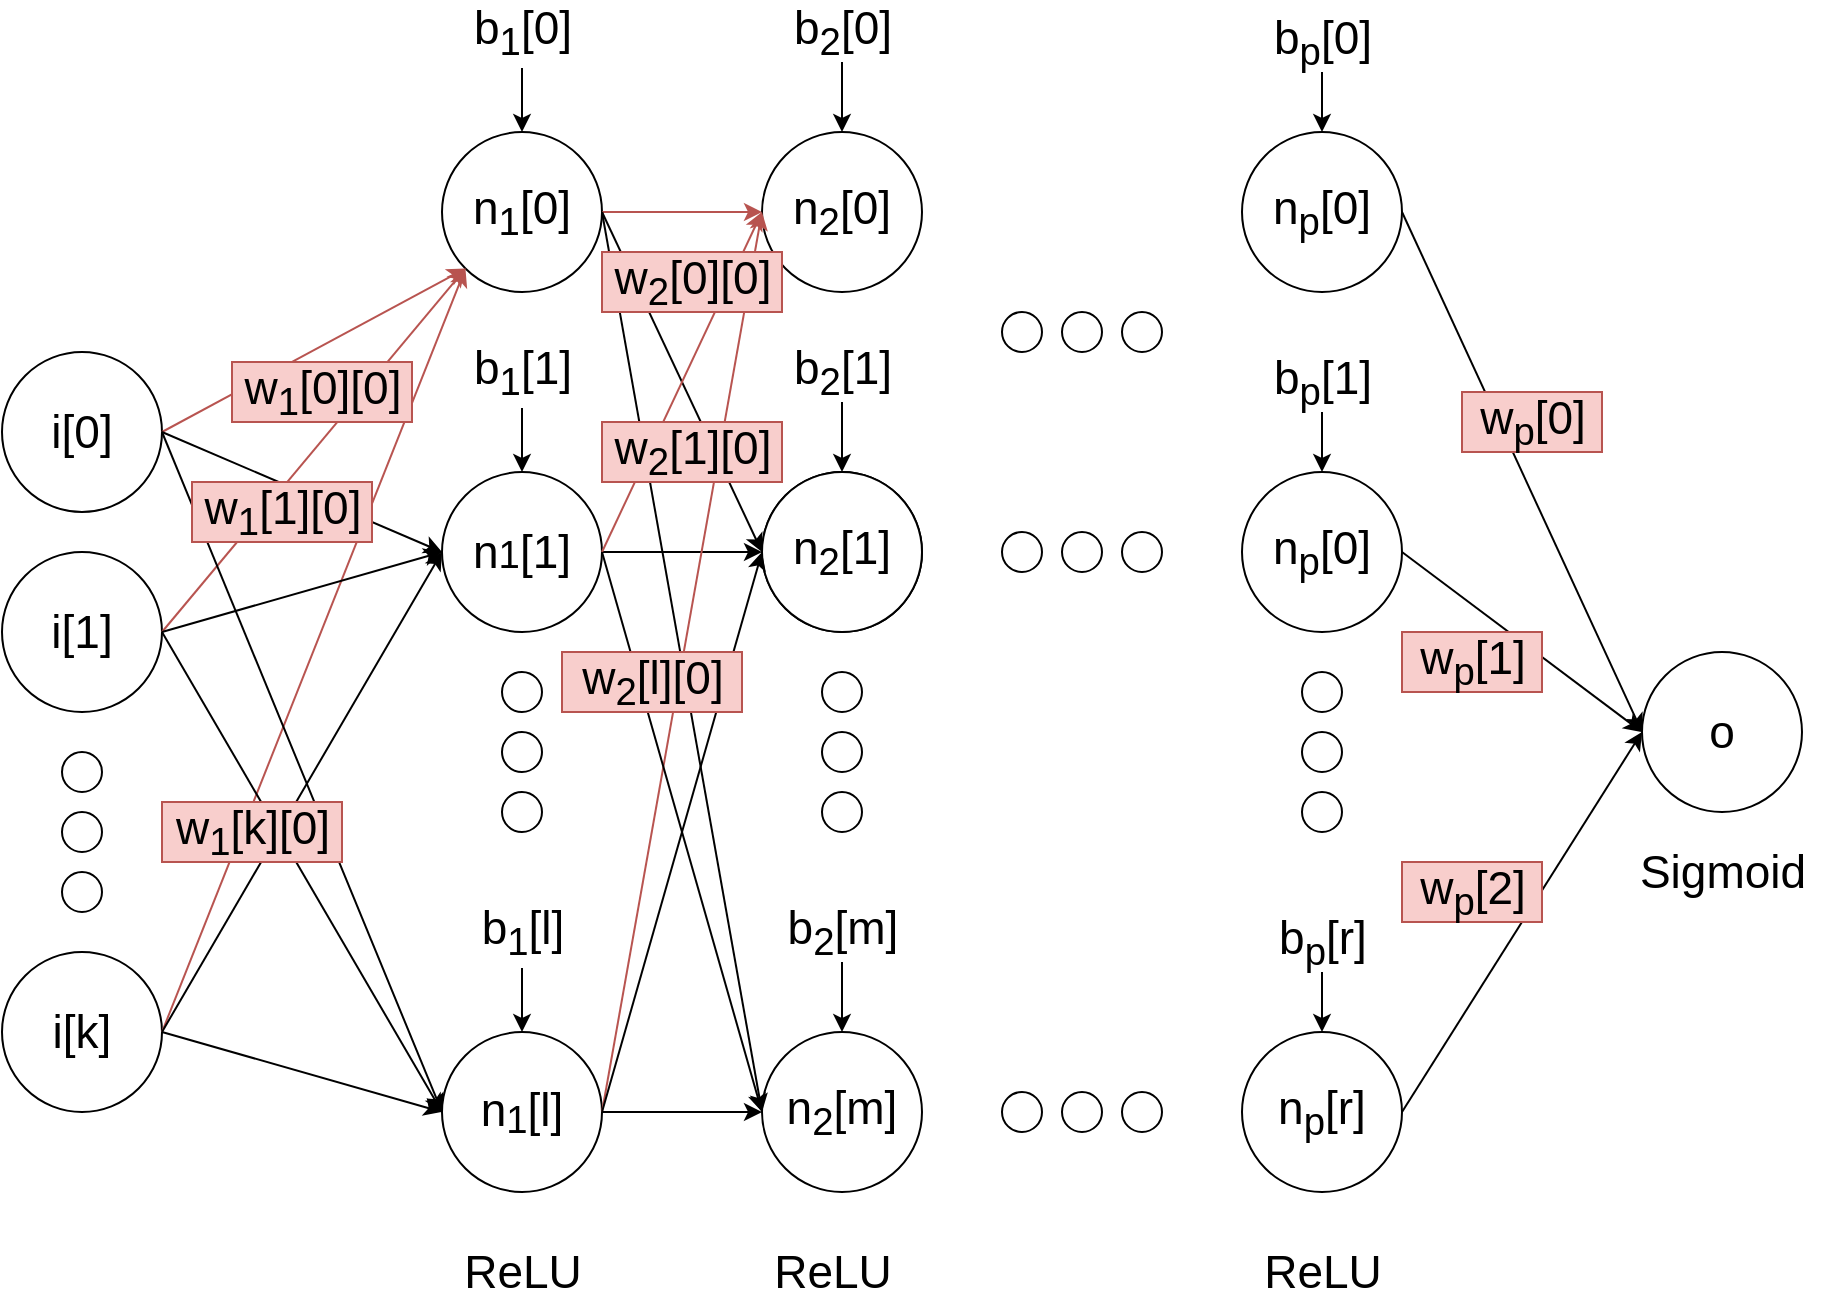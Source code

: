 <mxfile version="13.1.3" type="device"><diagram id="j_41pClYAqJWu6CcCASG" name="Page-1"><mxGraphModel dx="1422" dy="904" grid="1" gridSize="10" guides="1" tooltips="1" connect="1" arrows="1" fold="1" page="1" pageScale="1" pageWidth="827" pageHeight="1169" math="0" shadow="0"><root><mxCell id="0"/><mxCell id="1" parent="0"/><mxCell id="3JekZ18-yMExgkfAKv0S-2" value="&lt;span style=&quot;font-size: 23px&quot;&gt;i[0]&lt;/span&gt;" style="ellipse;whiteSpace=wrap;html=1;aspect=fixed;" vertex="1" parent="1"><mxGeometry x="80" y="280" width="80" height="80" as="geometry"/></mxCell><mxCell id="3JekZ18-yMExgkfAKv0S-3" value="&lt;span style=&quot;font-size: 23px&quot;&gt;i[1]&lt;/span&gt;" style="ellipse;whiteSpace=wrap;html=1;aspect=fixed;" vertex="1" parent="1"><mxGeometry x="80" y="380" width="80" height="80" as="geometry"/></mxCell><mxCell id="3JekZ18-yMExgkfAKv0S-4" value="&lt;span style=&quot;font-size: 23px&quot;&gt;i[k]&lt;/span&gt;" style="ellipse;whiteSpace=wrap;html=1;aspect=fixed;" vertex="1" parent="1"><mxGeometry x="80" y="580" width="80" height="80" as="geometry"/></mxCell><mxCell id="3JekZ18-yMExgkfAKv0S-5" value="&lt;font style=&quot;font-size: 23px&quot;&gt;n&lt;sub&gt;1&lt;/sub&gt;[0]&lt;/font&gt;" style="ellipse;whiteSpace=wrap;html=1;aspect=fixed;" vertex="1" parent="1"><mxGeometry x="300" y="170" width="80" height="80" as="geometry"/></mxCell><mxCell id="3JekZ18-yMExgkfAKv0S-83" value="" style="edgeStyle=orthogonalEdgeStyle;rounded=0;orthogonalLoop=1;jettySize=auto;html=1;" edge="1" parent="1" source="3JekZ18-yMExgkfAKv0S-6" target="3JekZ18-yMExgkfAKv0S-82"><mxGeometry relative="1" as="geometry"/></mxCell><mxCell id="3JekZ18-yMExgkfAKv0S-6" value="&lt;font style=&quot;font-size: 23px&quot;&gt;n&lt;/font&gt;&lt;font&gt;&lt;span style=&quot;font-size: 19.167px&quot;&gt;1&lt;/span&gt;&lt;span style=&quot;font-size: 23px&quot;&gt;[1]&lt;/span&gt;&lt;/font&gt;" style="ellipse;whiteSpace=wrap;html=1;aspect=fixed;" vertex="1" parent="1"><mxGeometry x="300" y="340" width="80" height="80" as="geometry"/></mxCell><mxCell id="3JekZ18-yMExgkfAKv0S-82" value="" style="ellipse;whiteSpace=wrap;html=1;aspect=fixed;" vertex="1" parent="1"><mxGeometry x="460" y="340" width="80" height="80" as="geometry"/></mxCell><mxCell id="3JekZ18-yMExgkfAKv0S-8" value="&lt;font style=&quot;font-size: 23px&quot;&gt;n&lt;/font&gt;&lt;font&gt;&lt;sub style=&quot;font-size: 19.167px&quot;&gt;1&lt;/sub&gt;&lt;font style=&quot;font-size: 23px&quot;&gt;[l]&lt;/font&gt;&lt;/font&gt;" style="ellipse;whiteSpace=wrap;html=1;aspect=fixed;" vertex="1" parent="1"><mxGeometry x="300" y="620" width="80" height="80" as="geometry"/></mxCell><mxCell id="3JekZ18-yMExgkfAKv0S-17" value="&lt;font style=&quot;font-size: 23px&quot;&gt;o&lt;/font&gt;" style="ellipse;whiteSpace=wrap;html=1;aspect=fixed;" vertex="1" parent="1"><mxGeometry x="900" y="430" width="80" height="80" as="geometry"/></mxCell><mxCell id="3JekZ18-yMExgkfAKv0S-18" value="" style="endArrow=classic;html=1;exitX=1;exitY=0.5;exitDx=0;exitDy=0;entryX=0;entryY=1;entryDx=0;entryDy=0;fillColor=#f8cecc;strokeColor=#b85450;" edge="1" parent="1" source="3JekZ18-yMExgkfAKv0S-2" target="3JekZ18-yMExgkfAKv0S-5"><mxGeometry width="50" height="50" relative="1" as="geometry"><mxPoint x="390" y="540" as="sourcePoint"/><mxPoint x="440" y="490" as="targetPoint"/></mxGeometry></mxCell><mxCell id="3JekZ18-yMExgkfAKv0S-23" value="" style="endArrow=classic;html=1;exitX=1;exitY=0.5;exitDx=0;exitDy=0;entryX=0;entryY=1;entryDx=0;entryDy=0;fillColor=#f8cecc;strokeColor=#b85450;" edge="1" parent="1" source="3JekZ18-yMExgkfAKv0S-3" target="3JekZ18-yMExgkfAKv0S-5"><mxGeometry width="50" height="50" relative="1" as="geometry"><mxPoint x="390" y="540" as="sourcePoint"/><mxPoint x="440" y="490" as="targetPoint"/></mxGeometry></mxCell><mxCell id="3JekZ18-yMExgkfAKv0S-24" value="" style="endArrow=classic;html=1;entryX=0;entryY=1;entryDx=0;entryDy=0;exitX=1;exitY=0.5;exitDx=0;exitDy=0;fillColor=#f8cecc;strokeColor=#b85450;" edge="1" parent="1" source="3JekZ18-yMExgkfAKv0S-4" target="3JekZ18-yMExgkfAKv0S-5"><mxGeometry width="50" height="50" relative="1" as="geometry"><mxPoint x="390" y="540" as="sourcePoint"/><mxPoint x="440" y="490" as="targetPoint"/></mxGeometry></mxCell><mxCell id="3JekZ18-yMExgkfAKv0S-27" value="" style="ellipse;whiteSpace=wrap;html=1;aspect=fixed;" vertex="1" parent="1"><mxGeometry x="110" y="480" width="20" height="20" as="geometry"/></mxCell><mxCell id="3JekZ18-yMExgkfAKv0S-28" value="" style="ellipse;whiteSpace=wrap;html=1;aspect=fixed;" vertex="1" parent="1"><mxGeometry x="110" y="510" width="20" height="20" as="geometry"/></mxCell><mxCell id="3JekZ18-yMExgkfAKv0S-29" value="" style="ellipse;whiteSpace=wrap;html=1;aspect=fixed;" vertex="1" parent="1"><mxGeometry x="110" y="540" width="20" height="20" as="geometry"/></mxCell><mxCell id="3JekZ18-yMExgkfAKv0S-31" value="" style="ellipse;whiteSpace=wrap;html=1;aspect=fixed;" vertex="1" parent="1"><mxGeometry x="330" y="440" width="20" height="20" as="geometry"/></mxCell><mxCell id="3JekZ18-yMExgkfAKv0S-32" value="" style="ellipse;whiteSpace=wrap;html=1;aspect=fixed;" vertex="1" parent="1"><mxGeometry x="330" y="470" width="20" height="20" as="geometry"/></mxCell><mxCell id="3JekZ18-yMExgkfAKv0S-33" value="" style="ellipse;whiteSpace=wrap;html=1;aspect=fixed;" vertex="1" parent="1"><mxGeometry x="330" y="500" width="20" height="20" as="geometry"/></mxCell><mxCell id="3JekZ18-yMExgkfAKv0S-40" value="" style="endArrow=classic;html=1;entryX=0;entryY=0.5;entryDx=0;entryDy=0;exitX=1;exitY=0.5;exitDx=0;exitDy=0;" edge="1" parent="1" source="3JekZ18-yMExgkfAKv0S-2" target="3JekZ18-yMExgkfAKv0S-6"><mxGeometry width="50" height="50" relative="1" as="geometry"><mxPoint x="390" y="540" as="sourcePoint"/><mxPoint x="440" y="490" as="targetPoint"/></mxGeometry></mxCell><mxCell id="3JekZ18-yMExgkfAKv0S-41" value="" style="endArrow=classic;html=1;exitX=1;exitY=0.5;exitDx=0;exitDy=0;entryX=0;entryY=0.5;entryDx=0;entryDy=0;" edge="1" parent="1" source="3JekZ18-yMExgkfAKv0S-3" target="3JekZ18-yMExgkfAKv0S-6"><mxGeometry width="50" height="50" relative="1" as="geometry"><mxPoint x="390" y="540" as="sourcePoint"/><mxPoint x="440" y="490" as="targetPoint"/></mxGeometry></mxCell><mxCell id="3JekZ18-yMExgkfAKv0S-43" value="" style="endArrow=classic;html=1;exitX=1;exitY=0.5;exitDx=0;exitDy=0;entryX=0;entryY=0.5;entryDx=0;entryDy=0;" edge="1" parent="1" source="3JekZ18-yMExgkfAKv0S-3" target="3JekZ18-yMExgkfAKv0S-8"><mxGeometry width="50" height="50" relative="1" as="geometry"><mxPoint x="390" y="540" as="sourcePoint"/><mxPoint x="440" y="490" as="targetPoint"/></mxGeometry></mxCell><mxCell id="3JekZ18-yMExgkfAKv0S-44" value="" style="endArrow=classic;html=1;exitX=1;exitY=0.5;exitDx=0;exitDy=0;entryX=0;entryY=0.5;entryDx=0;entryDy=0;" edge="1" parent="1" source="3JekZ18-yMExgkfAKv0S-2" target="3JekZ18-yMExgkfAKv0S-8"><mxGeometry width="50" height="50" relative="1" as="geometry"><mxPoint x="390" y="540" as="sourcePoint"/><mxPoint x="440" y="490" as="targetPoint"/></mxGeometry></mxCell><mxCell id="3JekZ18-yMExgkfAKv0S-45" value="" style="endArrow=classic;html=1;exitX=1;exitY=0.5;exitDx=0;exitDy=0;entryX=0;entryY=0.5;entryDx=0;entryDy=0;" edge="1" parent="1" source="3JekZ18-yMExgkfAKv0S-4" target="3JekZ18-yMExgkfAKv0S-8"><mxGeometry width="50" height="50" relative="1" as="geometry"><mxPoint x="390" y="540" as="sourcePoint"/><mxPoint x="440" y="490" as="targetPoint"/></mxGeometry></mxCell><mxCell id="3JekZ18-yMExgkfAKv0S-49" value="&lt;font style=&quot;font-size: 23px&quot;&gt;n&lt;sub&gt;2&lt;/sub&gt;[0]&lt;/font&gt;" style="ellipse;whiteSpace=wrap;html=1;aspect=fixed;" vertex="1" parent="1"><mxGeometry x="460" y="170" width="80" height="80" as="geometry"/></mxCell><mxCell id="3JekZ18-yMExgkfAKv0S-50" value="&lt;span style=&quot;font-size: 23px&quot;&gt;n&lt;sub&gt;2&lt;/sub&gt;[1]&lt;/span&gt;" style="ellipse;whiteSpace=wrap;html=1;aspect=fixed;" vertex="1" parent="1"><mxGeometry x="460" y="340" width="80" height="80" as="geometry"/></mxCell><mxCell id="3JekZ18-yMExgkfAKv0S-51" value="&lt;span style=&quot;font-size: 23px&quot;&gt;n&lt;sub&gt;2&lt;/sub&gt;&lt;/span&gt;&lt;span style=&quot;font-size: 23px&quot;&gt;[m]&lt;/span&gt;" style="ellipse;whiteSpace=wrap;html=1;aspect=fixed;" vertex="1" parent="1"><mxGeometry x="460" y="620" width="80" height="80" as="geometry"/></mxCell><mxCell id="3JekZ18-yMExgkfAKv0S-52" value="" style="ellipse;whiteSpace=wrap;html=1;aspect=fixed;" vertex="1" parent="1"><mxGeometry x="490" y="440" width="20" height="20" as="geometry"/></mxCell><mxCell id="3JekZ18-yMExgkfAKv0S-53" value="" style="ellipse;whiteSpace=wrap;html=1;aspect=fixed;" vertex="1" parent="1"><mxGeometry x="490" y="470" width="20" height="20" as="geometry"/></mxCell><mxCell id="3JekZ18-yMExgkfAKv0S-54" value="" style="ellipse;whiteSpace=wrap;html=1;aspect=fixed;" vertex="1" parent="1"><mxGeometry x="490" y="500" width="20" height="20" as="geometry"/></mxCell><mxCell id="3JekZ18-yMExgkfAKv0S-55" value="&lt;span style=&quot;font-size: 23px&quot;&gt;n&lt;sub&gt;p&lt;/sub&gt;[0]&lt;/span&gt;" style="ellipse;whiteSpace=wrap;html=1;aspect=fixed;" vertex="1" parent="1"><mxGeometry x="700" y="170" width="80" height="80" as="geometry"/></mxCell><mxCell id="3JekZ18-yMExgkfAKv0S-56" value="&lt;span style=&quot;font-size: 23px&quot;&gt;n&lt;sub&gt;p&lt;/sub&gt;[0]&lt;/span&gt;" style="ellipse;whiteSpace=wrap;html=1;aspect=fixed;" vertex="1" parent="1"><mxGeometry x="700" y="340" width="80" height="80" as="geometry"/></mxCell><mxCell id="3JekZ18-yMExgkfAKv0S-57" value="&lt;span style=&quot;font-size: 23px&quot;&gt;n&lt;sub&gt;p&lt;/sub&gt;[r]&lt;/span&gt;" style="ellipse;whiteSpace=wrap;html=1;aspect=fixed;" vertex="1" parent="1"><mxGeometry x="700" y="620" width="80" height="80" as="geometry"/></mxCell><mxCell id="3JekZ18-yMExgkfAKv0S-58" value="" style="ellipse;whiteSpace=wrap;html=1;aspect=fixed;" vertex="1" parent="1"><mxGeometry x="730" y="440" width="20" height="20" as="geometry"/></mxCell><mxCell id="3JekZ18-yMExgkfAKv0S-59" value="" style="ellipse;whiteSpace=wrap;html=1;aspect=fixed;" vertex="1" parent="1"><mxGeometry x="730" y="470" width="20" height="20" as="geometry"/></mxCell><mxCell id="3JekZ18-yMExgkfAKv0S-60" value="" style="ellipse;whiteSpace=wrap;html=1;aspect=fixed;" vertex="1" parent="1"><mxGeometry x="730" y="500" width="20" height="20" as="geometry"/></mxCell><mxCell id="3JekZ18-yMExgkfAKv0S-64" value="" style="ellipse;whiteSpace=wrap;html=1;aspect=fixed;" vertex="1" parent="1"><mxGeometry x="610" y="370" width="20" height="20" as="geometry"/></mxCell><mxCell id="3JekZ18-yMExgkfAKv0S-65" value="" style="ellipse;whiteSpace=wrap;html=1;aspect=fixed;" vertex="1" parent="1"><mxGeometry x="580" y="370" width="20" height="20" as="geometry"/></mxCell><mxCell id="3JekZ18-yMExgkfAKv0S-66" value="" style="ellipse;whiteSpace=wrap;html=1;aspect=fixed;" vertex="1" parent="1"><mxGeometry x="640" y="370" width="20" height="20" as="geometry"/></mxCell><mxCell id="3JekZ18-yMExgkfAKv0S-67" value="" style="ellipse;whiteSpace=wrap;html=1;aspect=fixed;" vertex="1" parent="1"><mxGeometry x="610" y="260" width="20" height="20" as="geometry"/></mxCell><mxCell id="3JekZ18-yMExgkfAKv0S-68" value="" style="ellipse;whiteSpace=wrap;html=1;aspect=fixed;" vertex="1" parent="1"><mxGeometry x="580" y="260" width="20" height="20" as="geometry"/></mxCell><mxCell id="3JekZ18-yMExgkfAKv0S-69" value="" style="ellipse;whiteSpace=wrap;html=1;aspect=fixed;" vertex="1" parent="1"><mxGeometry x="640" y="260" width="20" height="20" as="geometry"/></mxCell><mxCell id="3JekZ18-yMExgkfAKv0S-70" value="" style="ellipse;whiteSpace=wrap;html=1;aspect=fixed;" vertex="1" parent="1"><mxGeometry x="610" y="650" width="20" height="20" as="geometry"/></mxCell><mxCell id="3JekZ18-yMExgkfAKv0S-71" value="" style="ellipse;whiteSpace=wrap;html=1;aspect=fixed;" vertex="1" parent="1"><mxGeometry x="580" y="650" width="20" height="20" as="geometry"/></mxCell><mxCell id="3JekZ18-yMExgkfAKv0S-72" value="" style="ellipse;whiteSpace=wrap;html=1;aspect=fixed;" vertex="1" parent="1"><mxGeometry x="640" y="650" width="20" height="20" as="geometry"/></mxCell><mxCell id="3JekZ18-yMExgkfAKv0S-73" value="" style="endArrow=classic;html=1;exitX=1;exitY=0.5;exitDx=0;exitDy=0;entryX=0;entryY=0.5;entryDx=0;entryDy=0;fillColor=#f8cecc;strokeColor=#b85450;" edge="1" parent="1" source="3JekZ18-yMExgkfAKv0S-5" target="3JekZ18-yMExgkfAKv0S-49"><mxGeometry width="50" height="50" relative="1" as="geometry"><mxPoint x="450" y="410" as="sourcePoint"/><mxPoint x="500" y="360" as="targetPoint"/></mxGeometry></mxCell><mxCell id="3JekZ18-yMExgkfAKv0S-74" value="" style="endArrow=classic;html=1;exitX=1;exitY=0.5;exitDx=0;exitDy=0;entryX=0;entryY=0.5;entryDx=0;entryDy=0;" edge="1" parent="1" source="3JekZ18-yMExgkfAKv0S-5" target="3JekZ18-yMExgkfAKv0S-50"><mxGeometry width="50" height="50" relative="1" as="geometry"><mxPoint x="450" y="410" as="sourcePoint"/><mxPoint x="500" y="360" as="targetPoint"/></mxGeometry></mxCell><mxCell id="3JekZ18-yMExgkfAKv0S-75" value="" style="endArrow=classic;html=1;exitX=1;exitY=0.5;exitDx=0;exitDy=0;entryX=0;entryY=0.5;entryDx=0;entryDy=0;fillColor=#f8cecc;strokeColor=#b85450;" edge="1" parent="1" source="3JekZ18-yMExgkfAKv0S-6" target="3JekZ18-yMExgkfAKv0S-49"><mxGeometry width="50" height="50" relative="1" as="geometry"><mxPoint x="390" y="280" as="sourcePoint"/><mxPoint x="470" y="390" as="targetPoint"/></mxGeometry></mxCell><mxCell id="3JekZ18-yMExgkfAKv0S-76" value="" style="endArrow=classic;html=1;exitX=1;exitY=0.5;exitDx=0;exitDy=0;entryX=0;entryY=0.5;entryDx=0;entryDy=0;" edge="1" parent="1" source="3JekZ18-yMExgkfAKv0S-5" target="3JekZ18-yMExgkfAKv0S-51"><mxGeometry width="50" height="50" relative="1" as="geometry"><mxPoint x="450" y="410" as="sourcePoint"/><mxPoint x="500" y="360" as="targetPoint"/></mxGeometry></mxCell><mxCell id="3JekZ18-yMExgkfAKv0S-77" value="" style="endArrow=classic;html=1;exitX=1;exitY=0.5;exitDx=0;exitDy=0;entryX=0;entryY=0.5;entryDx=0;entryDy=0;fillColor=#f8cecc;strokeColor=#b85450;" edge="1" parent="1" source="3JekZ18-yMExgkfAKv0S-8" target="3JekZ18-yMExgkfAKv0S-49"><mxGeometry width="50" height="50" relative="1" as="geometry"><mxPoint x="450" y="410" as="sourcePoint"/><mxPoint x="500" y="360" as="targetPoint"/></mxGeometry></mxCell><mxCell id="3JekZ18-yMExgkfAKv0S-78" value="" style="endArrow=classic;html=1;exitX=1;exitY=0.5;exitDx=0;exitDy=0;entryX=0;entryY=0.5;entryDx=0;entryDy=0;" edge="1" parent="1" source="3JekZ18-yMExgkfAKv0S-6" target="3JekZ18-yMExgkfAKv0S-51"><mxGeometry width="50" height="50" relative="1" as="geometry"><mxPoint x="450" y="410" as="sourcePoint"/><mxPoint x="500" y="360" as="targetPoint"/></mxGeometry></mxCell><mxCell id="3JekZ18-yMExgkfAKv0S-79" value="" style="endArrow=classic;html=1;exitX=1;exitY=0.5;exitDx=0;exitDy=0;entryX=0;entryY=0.5;entryDx=0;entryDy=0;" edge="1" parent="1" source="3JekZ18-yMExgkfAKv0S-8" target="3JekZ18-yMExgkfAKv0S-51"><mxGeometry width="50" height="50" relative="1" as="geometry"><mxPoint x="450" y="410" as="sourcePoint"/><mxPoint x="500" y="360" as="targetPoint"/></mxGeometry></mxCell><mxCell id="3JekZ18-yMExgkfAKv0S-80" value="" style="endArrow=classic;html=1;entryX=0;entryY=0.5;entryDx=0;entryDy=0;exitX=1;exitY=0.5;exitDx=0;exitDy=0;" edge="1" parent="1" source="3JekZ18-yMExgkfAKv0S-4" target="3JekZ18-yMExgkfAKv0S-6"><mxGeometry width="50" height="50" relative="1" as="geometry"><mxPoint x="450" y="410" as="sourcePoint"/><mxPoint x="500" y="360" as="targetPoint"/></mxGeometry></mxCell><mxCell id="3JekZ18-yMExgkfAKv0S-81" value="" style="endArrow=classic;html=1;exitX=1;exitY=0.5;exitDx=0;exitDy=0;entryX=0;entryY=0.5;entryDx=0;entryDy=0;" edge="1" parent="1" source="3JekZ18-yMExgkfAKv0S-8" target="3JekZ18-yMExgkfAKv0S-50"><mxGeometry width="50" height="50" relative="1" as="geometry"><mxPoint x="450" y="410" as="sourcePoint"/><mxPoint x="500" y="360" as="targetPoint"/></mxGeometry></mxCell><mxCell id="3JekZ18-yMExgkfAKv0S-84" value="" style="endArrow=classic;html=1;entryX=0;entryY=0.5;entryDx=0;entryDy=0;exitX=1;exitY=0.5;exitDx=0;exitDy=0;" edge="1" parent="1" source="3JekZ18-yMExgkfAKv0S-55" target="3JekZ18-yMExgkfAKv0S-17"><mxGeometry width="50" height="50" relative="1" as="geometry"><mxPoint x="450" y="410" as="sourcePoint"/><mxPoint x="500" y="360" as="targetPoint"/></mxGeometry></mxCell><mxCell id="3JekZ18-yMExgkfAKv0S-85" value="" style="endArrow=classic;html=1;entryX=0;entryY=0.5;entryDx=0;entryDy=0;exitX=1;exitY=0.5;exitDx=0;exitDy=0;" edge="1" parent="1" source="3JekZ18-yMExgkfAKv0S-56" target="3JekZ18-yMExgkfAKv0S-17"><mxGeometry width="50" height="50" relative="1" as="geometry"><mxPoint x="450" y="410" as="sourcePoint"/><mxPoint x="500" y="360" as="targetPoint"/></mxGeometry></mxCell><mxCell id="3JekZ18-yMExgkfAKv0S-86" value="" style="endArrow=classic;html=1;entryX=0;entryY=0.5;entryDx=0;entryDy=0;exitX=1;exitY=0.5;exitDx=0;exitDy=0;" edge="1" parent="1" source="3JekZ18-yMExgkfAKv0S-57" target="3JekZ18-yMExgkfAKv0S-17"><mxGeometry width="50" height="50" relative="1" as="geometry"><mxPoint x="450" y="410" as="sourcePoint"/><mxPoint x="500" y="360" as="targetPoint"/></mxGeometry></mxCell><mxCell id="3JekZ18-yMExgkfAKv0S-90" value="&lt;font style=&quot;font-size: 23px&quot;&gt;w&lt;sub&gt;1&lt;/sub&gt;[0][0]&lt;/font&gt;" style="text;html=1;align=center;verticalAlign=middle;resizable=0;points=[];autosize=1;fillColor=#f8cecc;strokeColor=#b85450;" vertex="1" parent="1"><mxGeometry x="195" y="285" width="90" height="30" as="geometry"/></mxCell><mxCell id="3JekZ18-yMExgkfAKv0S-95" value="&lt;font style=&quot;font-size: 23px&quot;&gt;w&lt;sub&gt;1&lt;/sub&gt;[1][0]&lt;/font&gt;" style="text;html=1;align=center;verticalAlign=middle;resizable=0;points=[];autosize=1;fillColor=#f8cecc;strokeColor=#b85450;" vertex="1" parent="1"><mxGeometry x="175" y="345" width="90" height="30" as="geometry"/></mxCell><mxCell id="3JekZ18-yMExgkfAKv0S-96" value="&lt;font style=&quot;font-size: 23px&quot;&gt;w&lt;sub&gt;1&lt;/sub&gt;[k][0]&lt;/font&gt;" style="text;html=1;align=center;verticalAlign=middle;resizable=0;points=[];autosize=1;fillColor=#f8cecc;strokeColor=#b85450;" vertex="1" parent="1"><mxGeometry x="160" y="505" width="90" height="30" as="geometry"/></mxCell><mxCell id="3JekZ18-yMExgkfAKv0S-97" value="&lt;font style=&quot;font-size: 23px&quot;&gt;w&lt;sub&gt;2&lt;/sub&gt;[0][0]&lt;/font&gt;" style="text;html=1;align=center;verticalAlign=middle;resizable=0;points=[];autosize=1;fillColor=#f8cecc;strokeColor=#b85450;" vertex="1" parent="1"><mxGeometry x="380" y="230" width="90" height="30" as="geometry"/></mxCell><mxCell id="3JekZ18-yMExgkfAKv0S-98" value="&lt;font style=&quot;font-size: 23px&quot;&gt;w&lt;sub&gt;2&lt;/sub&gt;[1][0]&lt;/font&gt;" style="text;html=1;align=center;verticalAlign=middle;resizable=0;points=[];autosize=1;fillColor=#f8cecc;strokeColor=#b85450;" vertex="1" parent="1"><mxGeometry x="380" y="315" width="90" height="30" as="geometry"/></mxCell><mxCell id="3JekZ18-yMExgkfAKv0S-99" value="&lt;font style=&quot;font-size: 23px&quot;&gt;w&lt;sub&gt;2&lt;/sub&gt;[l][0]&lt;/font&gt;" style="text;html=1;align=center;verticalAlign=middle;resizable=0;points=[];autosize=1;fillColor=#f8cecc;strokeColor=#b85450;" vertex="1" parent="1"><mxGeometry x="360" y="430" width="90" height="30" as="geometry"/></mxCell><mxCell id="3JekZ18-yMExgkfAKv0S-100" value="&lt;font style=&quot;font-size: 23px&quot;&gt;w&lt;sub&gt;p&lt;/sub&gt;[0]&lt;/font&gt;" style="text;html=1;align=center;verticalAlign=middle;resizable=0;points=[];autosize=1;fillColor=#f8cecc;strokeColor=#b85450;" vertex="1" parent="1"><mxGeometry x="810" y="300" width="70" height="30" as="geometry"/></mxCell><mxCell id="3JekZ18-yMExgkfAKv0S-101" value="&lt;font style=&quot;font-size: 23px&quot;&gt;w&lt;sub&gt;p&lt;/sub&gt;[1]&lt;/font&gt;" style="text;html=1;align=center;verticalAlign=middle;resizable=0;points=[];autosize=1;fillColor=#f8cecc;strokeColor=#b85450;" vertex="1" parent="1"><mxGeometry x="780" y="420" width="70" height="30" as="geometry"/></mxCell><mxCell id="3JekZ18-yMExgkfAKv0S-102" value="&lt;font style=&quot;font-size: 23px&quot;&gt;w&lt;sub&gt;p&lt;/sub&gt;[2]&lt;/font&gt;" style="text;html=1;align=center;verticalAlign=middle;resizable=0;points=[];autosize=1;fillColor=#f8cecc;strokeColor=#b85450;" vertex="1" parent="1"><mxGeometry x="780" y="535" width="70" height="30" as="geometry"/></mxCell><mxCell id="3JekZ18-yMExgkfAKv0S-103" value="" style="endArrow=classic;html=1;entryX=0.5;entryY=0;entryDx=0;entryDy=0;" edge="1" parent="1" target="3JekZ18-yMExgkfAKv0S-5"><mxGeometry width="50" height="50" relative="1" as="geometry"><mxPoint x="340" y="138" as="sourcePoint"/><mxPoint x="500" y="360" as="targetPoint"/></mxGeometry></mxCell><mxCell id="3JekZ18-yMExgkfAKv0S-104" value="&lt;font style=&quot;font-size: 23px&quot;&gt;b&lt;sub&gt;1&lt;/sub&gt;[0]&lt;/font&gt;" style="text;html=1;align=center;verticalAlign=middle;resizable=0;points=[];autosize=1;" vertex="1" parent="1"><mxGeometry x="310" y="105" width="60" height="30" as="geometry"/></mxCell><mxCell id="3JekZ18-yMExgkfAKv0S-107" value="" style="endArrow=classic;html=1;entryX=0.5;entryY=0;entryDx=0;entryDy=0;exitX=0.5;exitY=1;exitDx=0;exitDy=0;exitPerimeter=0;" edge="1" parent="1" source="3JekZ18-yMExgkfAKv0S-108"><mxGeometry width="50" height="50" relative="1" as="geometry"><mxPoint x="500" y="150" as="sourcePoint"/><mxPoint x="500" y="170" as="targetPoint"/></mxGeometry></mxCell><mxCell id="3JekZ18-yMExgkfAKv0S-108" value="&lt;font style=&quot;font-size: 23px&quot;&gt;b&lt;sub&gt;2&lt;/sub&gt;[0]&lt;/font&gt;" style="text;html=1;align=center;verticalAlign=middle;resizable=0;points=[];autosize=1;" vertex="1" parent="1"><mxGeometry x="470" y="105" width="60" height="30" as="geometry"/></mxCell><mxCell id="3JekZ18-yMExgkfAKv0S-109" value="" style="endArrow=classic;html=1;entryX=0.5;entryY=0;entryDx=0;entryDy=0;" edge="1" parent="1" target="3JekZ18-yMExgkfAKv0S-55"><mxGeometry width="50" height="50" relative="1" as="geometry"><mxPoint x="740" y="140" as="sourcePoint"/><mxPoint x="740" y="180" as="targetPoint"/></mxGeometry></mxCell><mxCell id="3JekZ18-yMExgkfAKv0S-110" value="&lt;font style=&quot;font-size: 23px&quot;&gt;b&lt;sub&gt;p&lt;/sub&gt;[0]&lt;/font&gt;" style="text;html=1;align=center;verticalAlign=middle;resizable=0;points=[];autosize=1;" vertex="1" parent="1"><mxGeometry x="710" y="110" width="60" height="30" as="geometry"/></mxCell><mxCell id="3JekZ18-yMExgkfAKv0S-113" value="" style="endArrow=classic;html=1;entryX=0.5;entryY=0;entryDx=0;entryDy=0;" edge="1" parent="1"><mxGeometry width="50" height="50" relative="1" as="geometry"><mxPoint x="340" y="308" as="sourcePoint"/><mxPoint x="340" y="340" as="targetPoint"/></mxGeometry></mxCell><mxCell id="3JekZ18-yMExgkfAKv0S-114" value="&lt;font style=&quot;font-size: 23px&quot;&gt;b&lt;sub&gt;1&lt;/sub&gt;[1]&lt;/font&gt;" style="text;html=1;align=center;verticalAlign=middle;resizable=0;points=[];autosize=1;" vertex="1" parent="1"><mxGeometry x="310" y="275" width="60" height="30" as="geometry"/></mxCell><mxCell id="3JekZ18-yMExgkfAKv0S-115" value="" style="endArrow=classic;html=1;entryX=0.5;entryY=0;entryDx=0;entryDy=0;" edge="1" parent="1"><mxGeometry width="50" height="50" relative="1" as="geometry"><mxPoint x="340" y="588" as="sourcePoint"/><mxPoint x="340" y="620" as="targetPoint"/></mxGeometry></mxCell><mxCell id="3JekZ18-yMExgkfAKv0S-116" value="&lt;font style=&quot;font-size: 23px&quot;&gt;b&lt;sub&gt;1&lt;/sub&gt;[l]&lt;/font&gt;" style="text;html=1;align=center;verticalAlign=middle;resizable=0;points=[];autosize=1;" vertex="1" parent="1"><mxGeometry x="310" y="555" width="60" height="30" as="geometry"/></mxCell><mxCell id="3JekZ18-yMExgkfAKv0S-117" value="" style="endArrow=classic;html=1;entryX=0.5;entryY=0;entryDx=0;entryDy=0;exitX=0.5;exitY=1;exitDx=0;exitDy=0;exitPerimeter=0;" edge="1" parent="1" source="3JekZ18-yMExgkfAKv0S-118"><mxGeometry width="50" height="50" relative="1" as="geometry"><mxPoint x="500" y="320" as="sourcePoint"/><mxPoint x="500" y="340" as="targetPoint"/></mxGeometry></mxCell><mxCell id="3JekZ18-yMExgkfAKv0S-118" value="&lt;font style=&quot;font-size: 23px&quot;&gt;b&lt;sub&gt;2&lt;/sub&gt;[1]&lt;/font&gt;" style="text;html=1;align=center;verticalAlign=middle;resizable=0;points=[];autosize=1;" vertex="1" parent="1"><mxGeometry x="470" y="275" width="60" height="30" as="geometry"/></mxCell><mxCell id="3JekZ18-yMExgkfAKv0S-120" value="" style="endArrow=classic;html=1;entryX=0.5;entryY=0;entryDx=0;entryDy=0;exitX=0.5;exitY=1;exitDx=0;exitDy=0;exitPerimeter=0;" edge="1" parent="1" source="3JekZ18-yMExgkfAKv0S-121"><mxGeometry width="50" height="50" relative="1" as="geometry"><mxPoint x="500" y="600" as="sourcePoint"/><mxPoint x="500" y="620" as="targetPoint"/></mxGeometry></mxCell><mxCell id="3JekZ18-yMExgkfAKv0S-121" value="&lt;font style=&quot;font-size: 23px&quot;&gt;b&lt;sub&gt;2&lt;/sub&gt;[m]&lt;/font&gt;" style="text;html=1;align=center;verticalAlign=middle;resizable=0;points=[];autosize=1;" vertex="1" parent="1"><mxGeometry x="465" y="555" width="70" height="30" as="geometry"/></mxCell><mxCell id="3JekZ18-yMExgkfAKv0S-124" value="" style="endArrow=classic;html=1;entryX=0.5;entryY=0;entryDx=0;entryDy=0;" edge="1" parent="1"><mxGeometry width="50" height="50" relative="1" as="geometry"><mxPoint x="740" y="310" as="sourcePoint"/><mxPoint x="740" y="340" as="targetPoint"/></mxGeometry></mxCell><mxCell id="3JekZ18-yMExgkfAKv0S-125" value="&lt;font style=&quot;font-size: 23px&quot;&gt;b&lt;sub&gt;p&lt;/sub&gt;[1]&lt;/font&gt;" style="text;html=1;align=center;verticalAlign=middle;resizable=0;points=[];autosize=1;" vertex="1" parent="1"><mxGeometry x="710" y="280" width="60" height="30" as="geometry"/></mxCell><mxCell id="3JekZ18-yMExgkfAKv0S-126" value="" style="endArrow=classic;html=1;entryX=0.5;entryY=0;entryDx=0;entryDy=0;" edge="1" parent="1"><mxGeometry width="50" height="50" relative="1" as="geometry"><mxPoint x="740" y="590" as="sourcePoint"/><mxPoint x="740" y="620" as="targetPoint"/></mxGeometry></mxCell><mxCell id="3JekZ18-yMExgkfAKv0S-127" value="&lt;font style=&quot;font-size: 23px&quot;&gt;b&lt;sub&gt;p&lt;/sub&gt;[r]&lt;/font&gt;" style="text;html=1;align=center;verticalAlign=middle;resizable=0;points=[];autosize=1;" vertex="1" parent="1"><mxGeometry x="710" y="560" width="60" height="30" as="geometry"/></mxCell><mxCell id="3JekZ18-yMExgkfAKv0S-129" value="&lt;font style=&quot;font-size: 23px&quot;&gt;ReLU&lt;/font&gt;" style="text;html=1;align=center;verticalAlign=middle;resizable=0;points=[];autosize=1;" vertex="1" parent="1"><mxGeometry x="305" y="730" width="70" height="20" as="geometry"/></mxCell><mxCell id="3JekZ18-yMExgkfAKv0S-130" value="&lt;font style=&quot;font-size: 23px&quot;&gt;ReLU&lt;/font&gt;" style="text;html=1;align=center;verticalAlign=middle;resizable=0;points=[];autosize=1;" vertex="1" parent="1"><mxGeometry x="460" y="730" width="70" height="20" as="geometry"/></mxCell><mxCell id="3JekZ18-yMExgkfAKv0S-131" value="&lt;font style=&quot;font-size: 23px&quot;&gt;ReLU&lt;/font&gt;" style="text;html=1;align=center;verticalAlign=middle;resizable=0;points=[];autosize=1;" vertex="1" parent="1"><mxGeometry x="705" y="730" width="70" height="20" as="geometry"/></mxCell><mxCell id="3JekZ18-yMExgkfAKv0S-132" value="&lt;font style=&quot;font-size: 23px&quot;&gt;Sigmoid&lt;/font&gt;" style="text;html=1;align=center;verticalAlign=middle;resizable=0;points=[];autosize=1;" vertex="1" parent="1"><mxGeometry x="890" y="530" width="100" height="20" as="geometry"/></mxCell></root></mxGraphModel></diagram></mxfile>